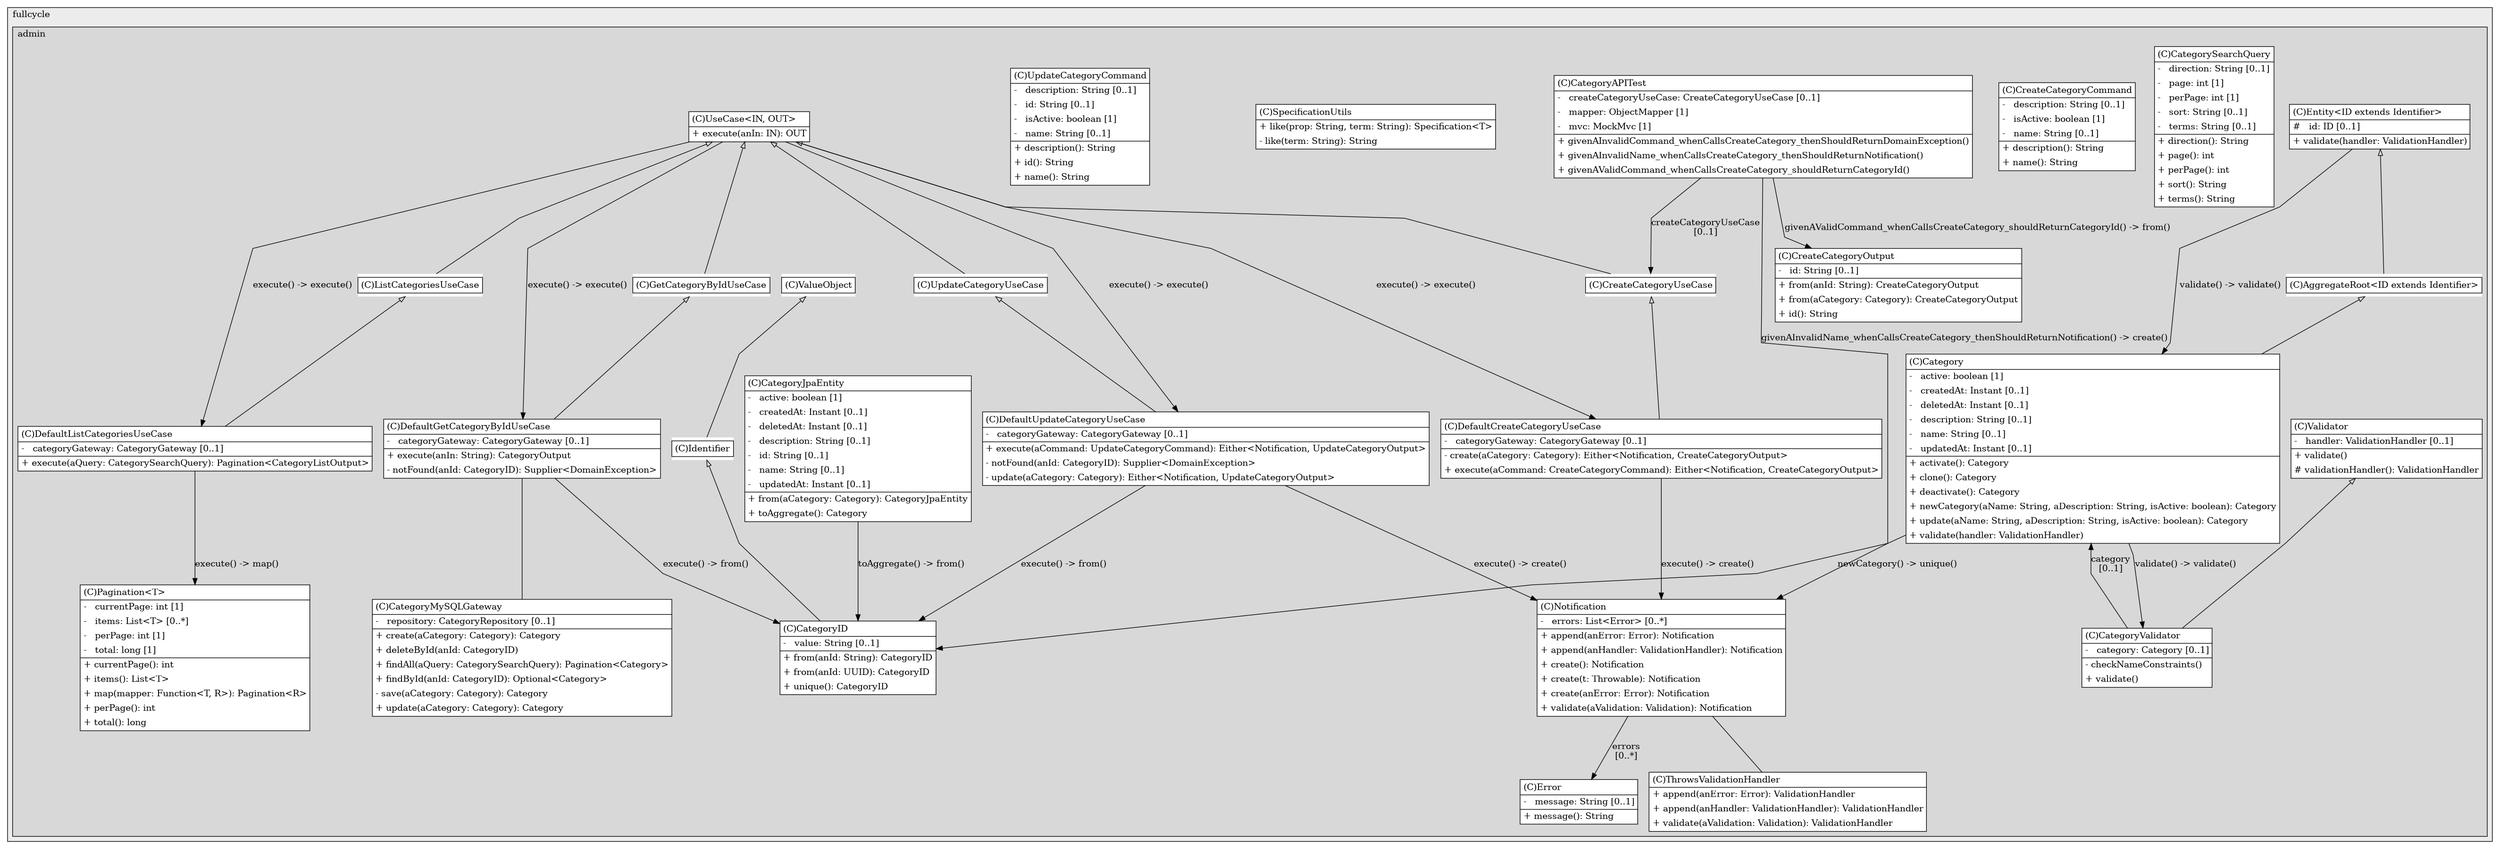 @startuml

/' diagram meta data start
config=StructureConfiguration;
{
  "projectClassification": {
    "searchMode": "OpenProject", // OpenProject, AllProjects
    "includedProjects": "",
    "pathEndKeywords": "*.impl",
    "isClientPath": "",
    "isClientName": "",
    "isTestPath": "",
    "isTestName": "",
    "isMappingPath": "",
    "isMappingName": "",
    "isDataAccessPath": "",
    "isDataAccessName": "",
    "isDataStructurePath": "",
    "isDataStructureName": "",
    "isInterfaceStructuresPath": "",
    "isInterfaceStructuresName": "",
    "isEntryPointPath": "",
    "isEntryPointName": "",
    "treatFinalFieldsAsMandatory": false
  },
  "graphRestriction": {
    "classPackageExcludeFilter": "",
    "classPackageIncludeFilter": "",
    "classNameExcludeFilter": "",
    "classNameIncludeFilter": "",
    "methodNameExcludeFilter": "",
    "methodNameIncludeFilter": "",
    "removeByInheritance": "", // inheritance/annotation based filtering is done in a second step
    "removeByAnnotation": "",
    "removeByClassPackage": "", // cleanup the graph after inheritance/annotation based filtering is done
    "removeByClassName": "",
    "cutMappings": false,
    "cutEnum": true,
    "cutTests": true,
    "cutClient": true,
    "cutDataAccess": false,
    "cutInterfaceStructures": false,
    "cutDataStructures": false,
    "cutGetterAndSetter": true,
    "cutConstructors": true
  },
  "graphTraversal": {
    "forwardDepth": 6,
    "backwardDepth": 6,
    "classPackageExcludeFilter": "",
    "classPackageIncludeFilter": "",
    "classNameExcludeFilter": "",
    "classNameIncludeFilter": "",
    "methodNameExcludeFilter": "",
    "methodNameIncludeFilter": "",
    "hideMappings": false,
    "hideDataStructures": false,
    "hidePrivateMethods": true,
    "hideInterfaceCalls": true, // indirection: implementation -> interface (is hidden) -> implementation
    "onlyShowApplicationEntryPoints": false, // root node is included
    "useMethodCallsForStructureDiagram": "ForwardOnly" // ForwardOnly, BothDirections, No
  },
  "details": {
    "aggregation": "GroupByClass", // ByClass, GroupByClass, None
    "showClassGenericTypes": true,
    "showMethods": true,
    "showMethodParameterNames": true,
    "showMethodParameterTypes": true,
    "showMethodReturnType": true,
    "showPackageLevels": 2,
    "showDetailedClassStructure": true
  },
  "rootClass": "com.fullcycle.admin.catalogo.infrastructure.api.CategoryAPITest",
  "extensionCallbackMethod": "" // qualified.class.name#methodName - signature: public static String method(String)
}
diagram meta data end '/



digraph g {
    rankdir="TB"
    splines=polyline
    

'nodes 
subgraph cluster_1673152585 { 
   	label=fullcycle
	labeljust=l
	fillcolor="#ececec"
	style=filled
   
   subgraph cluster_1299825240 { 
   	label=admin
	labeljust=l
	fillcolor="#d8d8d8"
	style=filled
   
   AggregateRoot2144456249[
	label=<<TABLE BORDER="1" CELLBORDER="0" CELLPADDING="4" CELLSPACING="0">
<TR><TD ALIGN="LEFT" >(C)AggregateRoot&lt;ID extends Identifier&gt;</TD></TR>
</TABLE>>
	style=filled
	margin=0
	shape=plaintext
	fillcolor="#FFFFFF"
];

Category536948461[
	label=<<TABLE BORDER="1" CELLBORDER="0" CELLPADDING="4" CELLSPACING="0">
<TR><TD ALIGN="LEFT" >(C)Category</TD></TR>
<HR/>
<TR><TD ALIGN="LEFT" >-   active: boolean [1]</TD></TR>
<TR><TD ALIGN="LEFT" >-   createdAt: Instant [0..1]</TD></TR>
<TR><TD ALIGN="LEFT" >-   deletedAt: Instant [0..1]</TD></TR>
<TR><TD ALIGN="LEFT" >-   description: String [0..1]</TD></TR>
<TR><TD ALIGN="LEFT" >-   name: String [0..1]</TD></TR>
<TR><TD ALIGN="LEFT" >-   updatedAt: Instant [0..1]</TD></TR>
<HR/>
<TR><TD ALIGN="LEFT" >+ activate(): Category</TD></TR>
<TR><TD ALIGN="LEFT" >+ clone(): Category</TD></TR>
<TR><TD ALIGN="LEFT" >+ deactivate(): Category</TD></TR>
<TR><TD ALIGN="LEFT" >+ newCategory(aName: String, aDescription: String, isActive: boolean): Category</TD></TR>
<TR><TD ALIGN="LEFT" >+ update(aName: String, aDescription: String, isActive: boolean): Category</TD></TR>
<TR><TD ALIGN="LEFT" >+ validate(handler: ValidationHandler)</TD></TR>
</TABLE>>
	style=filled
	margin=0
	shape=plaintext
	fillcolor="#FFFFFF"
];

CategoryAPITest1830006460[
	label=<<TABLE BORDER="1" CELLBORDER="0" CELLPADDING="4" CELLSPACING="0">
<TR><TD ALIGN="LEFT" >(C)CategoryAPITest</TD></TR>
<HR/>
<TR><TD ALIGN="LEFT" >-   createCategoryUseCase: CreateCategoryUseCase [0..1]</TD></TR>
<TR><TD ALIGN="LEFT" >-   mapper: ObjectMapper [1]</TD></TR>
<TR><TD ALIGN="LEFT" >-   mvc: MockMvc [1]</TD></TR>
<HR/>
<TR><TD ALIGN="LEFT" >+ givenAInvalidCommand_whenCallsCreateCategory_thenShouldReturnDomainException()</TD></TR>
<TR><TD ALIGN="LEFT" >+ givenAInvalidName_whenCallsCreateCategory_thenShouldReturnNotification()</TD></TR>
<TR><TD ALIGN="LEFT" >+ givenAValidCommand_whenCallsCreateCategory_shouldReturnCategoryId()</TD></TR>
</TABLE>>
	style=filled
	margin=0
	shape=plaintext
	fillcolor="#FFFFFF"
];

CategoryID536948461[
	label=<<TABLE BORDER="1" CELLBORDER="0" CELLPADDING="4" CELLSPACING="0">
<TR><TD ALIGN="LEFT" >(C)CategoryID</TD></TR>
<HR/>
<TR><TD ALIGN="LEFT" >-   value: String [0..1]</TD></TR>
<HR/>
<TR><TD ALIGN="LEFT" >+ from(anId: String): CategoryID</TD></TR>
<TR><TD ALIGN="LEFT" >+ from(anId: UUID): CategoryID</TD></TR>
<TR><TD ALIGN="LEFT" >+ unique(): CategoryID</TD></TR>
</TABLE>>
	style=filled
	margin=0
	shape=plaintext
	fillcolor="#FFFFFF"
];

CategoryJpaEntity1496822843[
	label=<<TABLE BORDER="1" CELLBORDER="0" CELLPADDING="4" CELLSPACING="0">
<TR><TD ALIGN="LEFT" >(C)CategoryJpaEntity</TD></TR>
<HR/>
<TR><TD ALIGN="LEFT" >-   active: boolean [1]</TD></TR>
<TR><TD ALIGN="LEFT" >-   createdAt: Instant [0..1]</TD></TR>
<TR><TD ALIGN="LEFT" >-   deletedAt: Instant [0..1]</TD></TR>
<TR><TD ALIGN="LEFT" >-   description: String [0..1]</TD></TR>
<TR><TD ALIGN="LEFT" >-   id: String [0..1]</TD></TR>
<TR><TD ALIGN="LEFT" >-   name: String [0..1]</TD></TR>
<TR><TD ALIGN="LEFT" >-   updatedAt: Instant [0..1]</TD></TR>
<HR/>
<TR><TD ALIGN="LEFT" >+ from(aCategory: Category): CategoryJpaEntity</TD></TR>
<TR><TD ALIGN="LEFT" >+ toAggregate(): Category</TD></TR>
</TABLE>>
	style=filled
	margin=0
	shape=plaintext
	fillcolor="#FFFFFF"
];

CategoryMySQLGateway604909548[
	label=<<TABLE BORDER="1" CELLBORDER="0" CELLPADDING="4" CELLSPACING="0">
<TR><TD ALIGN="LEFT" >(C)CategoryMySQLGateway</TD></TR>
<HR/>
<TR><TD ALIGN="LEFT" >-   repository: CategoryRepository [0..1]</TD></TR>
<HR/>
<TR><TD ALIGN="LEFT" >+ create(aCategory: Category): Category</TD></TR>
<TR><TD ALIGN="LEFT" >+ deleteById(anId: CategoryID)</TD></TR>
<TR><TD ALIGN="LEFT" >+ findAll(aQuery: CategorySearchQuery): Pagination&lt;Category&gt;</TD></TR>
<TR><TD ALIGN="LEFT" >+ findById(anId: CategoryID): Optional&lt;Category&gt;</TD></TR>
<TR><TD ALIGN="LEFT" >- save(aCategory: Category): Category</TD></TR>
<TR><TD ALIGN="LEFT" >+ update(aCategory: Category): Category</TD></TR>
</TABLE>>
	style=filled
	margin=0
	shape=plaintext
	fillcolor="#FFFFFF"
];

CategorySearchQuery536948461[
	label=<<TABLE BORDER="1" CELLBORDER="0" CELLPADDING="4" CELLSPACING="0">
<TR><TD ALIGN="LEFT" >(C)CategorySearchQuery</TD></TR>
<HR/>
<TR><TD ALIGN="LEFT" >-   direction: String [0..1]</TD></TR>
<TR><TD ALIGN="LEFT" >-   page: int [1]</TD></TR>
<TR><TD ALIGN="LEFT" >-   perPage: int [1]</TD></TR>
<TR><TD ALIGN="LEFT" >-   sort: String [0..1]</TD></TR>
<TR><TD ALIGN="LEFT" >-   terms: String [0..1]</TD></TR>
<HR/>
<TR><TD ALIGN="LEFT" >+ direction(): String</TD></TR>
<TR><TD ALIGN="LEFT" >+ page(): int</TD></TR>
<TR><TD ALIGN="LEFT" >+ perPage(): int</TD></TR>
<TR><TD ALIGN="LEFT" >+ sort(): String</TD></TR>
<TR><TD ALIGN="LEFT" >+ terms(): String</TD></TR>
</TABLE>>
	style=filled
	margin=0
	shape=plaintext
	fillcolor="#FFFFFF"
];

CategoryValidator536948461[
	label=<<TABLE BORDER="1" CELLBORDER="0" CELLPADDING="4" CELLSPACING="0">
<TR><TD ALIGN="LEFT" >(C)CategoryValidator</TD></TR>
<HR/>
<TR><TD ALIGN="LEFT" >-   category: Category [0..1]</TD></TR>
<HR/>
<TR><TD ALIGN="LEFT" >- checkNameConstraints()</TD></TR>
<TR><TD ALIGN="LEFT" >+ validate()</TD></TR>
</TABLE>>
	style=filled
	margin=0
	shape=plaintext
	fillcolor="#FFFFFF"
];

CreateCategoryCommand737426183[
	label=<<TABLE BORDER="1" CELLBORDER="0" CELLPADDING="4" CELLSPACING="0">
<TR><TD ALIGN="LEFT" >(C)CreateCategoryCommand</TD></TR>
<HR/>
<TR><TD ALIGN="LEFT" >-   description: String [0..1]</TD></TR>
<TR><TD ALIGN="LEFT" >-   isActive: boolean [1]</TD></TR>
<TR><TD ALIGN="LEFT" >-   name: String [0..1]</TD></TR>
<HR/>
<TR><TD ALIGN="LEFT" >+ description(): String</TD></TR>
<TR><TD ALIGN="LEFT" >+ name(): String</TD></TR>
</TABLE>>
	style=filled
	margin=0
	shape=plaintext
	fillcolor="#FFFFFF"
];

CreateCategoryOutput737426183[
	label=<<TABLE BORDER="1" CELLBORDER="0" CELLPADDING="4" CELLSPACING="0">
<TR><TD ALIGN="LEFT" >(C)CreateCategoryOutput</TD></TR>
<HR/>
<TR><TD ALIGN="LEFT" >-   id: String [0..1]</TD></TR>
<HR/>
<TR><TD ALIGN="LEFT" >+ from(anId: String): CreateCategoryOutput</TD></TR>
<TR><TD ALIGN="LEFT" >+ from(aCategory: Category): CreateCategoryOutput</TD></TR>
<TR><TD ALIGN="LEFT" >+ id(): String</TD></TR>
</TABLE>>
	style=filled
	margin=0
	shape=plaintext
	fillcolor="#FFFFFF"
];

CreateCategoryUseCase737426183[
	label=<<TABLE BORDER="1" CELLBORDER="0" CELLPADDING="4" CELLSPACING="0">
<TR><TD ALIGN="LEFT" >(C)CreateCategoryUseCase</TD></TR>
</TABLE>>
	style=filled
	margin=0
	shape=plaintext
	fillcolor="#FFFFFF"
];

DefaultCreateCategoryUseCase737426183[
	label=<<TABLE BORDER="1" CELLBORDER="0" CELLPADDING="4" CELLSPACING="0">
<TR><TD ALIGN="LEFT" >(C)DefaultCreateCategoryUseCase</TD></TR>
<HR/>
<TR><TD ALIGN="LEFT" >-   categoryGateway: CategoryGateway [0..1]</TD></TR>
<HR/>
<TR><TD ALIGN="LEFT" >- create(aCategory: Category): Either&lt;Notification, CreateCategoryOutput&gt;</TD></TR>
<TR><TD ALIGN="LEFT" >+ execute(aCommand: CreateCategoryCommand): Either&lt;Notification, CreateCategoryOutput&gt;</TD></TR>
</TABLE>>
	style=filled
	margin=0
	shape=plaintext
	fillcolor="#FFFFFF"
];

DefaultGetCategoryByIdUseCase2115087585[
	label=<<TABLE BORDER="1" CELLBORDER="0" CELLPADDING="4" CELLSPACING="0">
<TR><TD ALIGN="LEFT" >(C)DefaultGetCategoryByIdUseCase</TD></TR>
<HR/>
<TR><TD ALIGN="LEFT" >-   categoryGateway: CategoryGateway [0..1]</TD></TR>
<HR/>
<TR><TD ALIGN="LEFT" >+ execute(anIn: String): CategoryOutput</TD></TR>
<TR><TD ALIGN="LEFT" >- notFound(anId: CategoryID): Supplier&lt;DomainException&gt;</TD></TR>
</TABLE>>
	style=filled
	margin=0
	shape=plaintext
	fillcolor="#FFFFFF"
];

DefaultListCategoriesUseCase1143358579[
	label=<<TABLE BORDER="1" CELLBORDER="0" CELLPADDING="4" CELLSPACING="0">
<TR><TD ALIGN="LEFT" >(C)DefaultListCategoriesUseCase</TD></TR>
<HR/>
<TR><TD ALIGN="LEFT" >-   categoryGateway: CategoryGateway [0..1]</TD></TR>
<HR/>
<TR><TD ALIGN="LEFT" >+ execute(aQuery: CategorySearchQuery): Pagination&lt;CategoryListOutput&gt;</TD></TR>
</TABLE>>
	style=filled
	margin=0
	shape=plaintext
	fillcolor="#FFFFFF"
];

DefaultUpdateCategoryUseCase223978298[
	label=<<TABLE BORDER="1" CELLBORDER="0" CELLPADDING="4" CELLSPACING="0">
<TR><TD ALIGN="LEFT" >(C)DefaultUpdateCategoryUseCase</TD></TR>
<HR/>
<TR><TD ALIGN="LEFT" >-   categoryGateway: CategoryGateway [0..1]</TD></TR>
<HR/>
<TR><TD ALIGN="LEFT" >+ execute(aCommand: UpdateCategoryCommand): Either&lt;Notification, UpdateCategoryOutput&gt;</TD></TR>
<TR><TD ALIGN="LEFT" >- notFound(anId: CategoryID): Supplier&lt;DomainException&gt;</TD></TR>
<TR><TD ALIGN="LEFT" >- update(aCategory: Category): Either&lt;Notification, UpdateCategoryOutput&gt;</TD></TR>
</TABLE>>
	style=filled
	margin=0
	shape=plaintext
	fillcolor="#FFFFFF"
];

Entity2144456249[
	label=<<TABLE BORDER="1" CELLBORDER="0" CELLPADDING="4" CELLSPACING="0">
<TR><TD ALIGN="LEFT" >(C)Entity&lt;ID extends Identifier&gt;</TD></TR>
<HR/>
<TR><TD ALIGN="LEFT" >#   id: ID [0..1]</TD></TR>
<HR/>
<TR><TD ALIGN="LEFT" >+ validate(handler: ValidationHandler)</TD></TR>
</TABLE>>
	style=filled
	margin=0
	shape=plaintext
	fillcolor="#FFFFFF"
];

Error1951487154[
	label=<<TABLE BORDER="1" CELLBORDER="0" CELLPADDING="4" CELLSPACING="0">
<TR><TD ALIGN="LEFT" >(C)Error</TD></TR>
<HR/>
<TR><TD ALIGN="LEFT" >-   message: String [0..1]</TD></TR>
<HR/>
<TR><TD ALIGN="LEFT" >+ message(): String</TD></TR>
</TABLE>>
	style=filled
	margin=0
	shape=plaintext
	fillcolor="#FFFFFF"
];

GetCategoryByIdUseCase2115087585[
	label=<<TABLE BORDER="1" CELLBORDER="0" CELLPADDING="4" CELLSPACING="0">
<TR><TD ALIGN="LEFT" >(C)GetCategoryByIdUseCase</TD></TR>
</TABLE>>
	style=filled
	margin=0
	shape=plaintext
	fillcolor="#FFFFFF"
];

Identifier2144456249[
	label=<<TABLE BORDER="1" CELLBORDER="0" CELLPADDING="4" CELLSPACING="0">
<TR><TD ALIGN="LEFT" >(C)Identifier</TD></TR>
</TABLE>>
	style=filled
	margin=0
	shape=plaintext
	fillcolor="#FFFFFF"
];

ListCategoriesUseCase1143358579[
	label=<<TABLE BORDER="1" CELLBORDER="0" CELLPADDING="4" CELLSPACING="0">
<TR><TD ALIGN="LEFT" >(C)ListCategoriesUseCase</TD></TR>
</TABLE>>
	style=filled
	margin=0
	shape=plaintext
	fillcolor="#FFFFFF"
];

Notification1267800918[
	label=<<TABLE BORDER="1" CELLBORDER="0" CELLPADDING="4" CELLSPACING="0">
<TR><TD ALIGN="LEFT" >(C)Notification</TD></TR>
<HR/>
<TR><TD ALIGN="LEFT" >-   errors: List&lt;Error&gt; [0..*]</TD></TR>
<HR/>
<TR><TD ALIGN="LEFT" >+ append(anError: Error): Notification</TD></TR>
<TR><TD ALIGN="LEFT" >+ append(anHandler: ValidationHandler): Notification</TD></TR>
<TR><TD ALIGN="LEFT" >+ create(): Notification</TD></TR>
<TR><TD ALIGN="LEFT" >+ create(t: Throwable): Notification</TD></TR>
<TR><TD ALIGN="LEFT" >+ create(anError: Error): Notification</TD></TR>
<TR><TD ALIGN="LEFT" >+ validate(aValidation: Validation): Notification</TD></TR>
</TABLE>>
	style=filled
	margin=0
	shape=plaintext
	fillcolor="#FFFFFF"
];

Pagination610231697[
	label=<<TABLE BORDER="1" CELLBORDER="0" CELLPADDING="4" CELLSPACING="0">
<TR><TD ALIGN="LEFT" >(C)Pagination&lt;T&gt;</TD></TR>
<HR/>
<TR><TD ALIGN="LEFT" >-   currentPage: int [1]</TD></TR>
<TR><TD ALIGN="LEFT" >-   items: List&lt;T&gt; [0..*]</TD></TR>
<TR><TD ALIGN="LEFT" >-   perPage: int [1]</TD></TR>
<TR><TD ALIGN="LEFT" >-   total: long [1]</TD></TR>
<HR/>
<TR><TD ALIGN="LEFT" >+ currentPage(): int</TD></TR>
<TR><TD ALIGN="LEFT" >+ items(): List&lt;T&gt;</TD></TR>
<TR><TD ALIGN="LEFT" >+ map(mapper: Function&lt;T, R&gt;): Pagination&lt;R&gt;</TD></TR>
<TR><TD ALIGN="LEFT" >+ perPage(): int</TD></TR>
<TR><TD ALIGN="LEFT" >+ total(): long</TD></TR>
</TABLE>>
	style=filled
	margin=0
	shape=plaintext
	fillcolor="#FFFFFF"
];

SpecificationUtils1975990949[
	label=<<TABLE BORDER="1" CELLBORDER="0" CELLPADDING="4" CELLSPACING="0">
<TR><TD ALIGN="LEFT" >(C)SpecificationUtils</TD></TR>
<HR/>
<TR><TD ALIGN="LEFT" >+ like(prop: String, term: String): Specification&lt;T&gt;</TD></TR>
<TR><TD ALIGN="LEFT" >- like(term: String): String</TD></TR>
</TABLE>>
	style=filled
	margin=0
	shape=plaintext
	fillcolor="#FFFFFF"
];

ThrowsValidationHandler1267800918[
	label=<<TABLE BORDER="1" CELLBORDER="0" CELLPADDING="4" CELLSPACING="0">
<TR><TD ALIGN="LEFT" >(C)ThrowsValidationHandler</TD></TR>
<HR/>
<TR><TD ALIGN="LEFT" >+ append(anError: Error): ValidationHandler</TD></TR>
<TR><TD ALIGN="LEFT" >+ append(anHandler: ValidationHandler): ValidationHandler</TD></TR>
<TR><TD ALIGN="LEFT" >+ validate(aValidation: Validation): ValidationHandler</TD></TR>
</TABLE>>
	style=filled
	margin=0
	shape=plaintext
	fillcolor="#FFFFFF"
];

UpdateCategoryCommand223978298[
	label=<<TABLE BORDER="1" CELLBORDER="0" CELLPADDING="4" CELLSPACING="0">
<TR><TD ALIGN="LEFT" >(C)UpdateCategoryCommand</TD></TR>
<HR/>
<TR><TD ALIGN="LEFT" >-   description: String [0..1]</TD></TR>
<TR><TD ALIGN="LEFT" >-   id: String [0..1]</TD></TR>
<TR><TD ALIGN="LEFT" >-   isActive: boolean [1]</TD></TR>
<TR><TD ALIGN="LEFT" >-   name: String [0..1]</TD></TR>
<HR/>
<TR><TD ALIGN="LEFT" >+ description(): String</TD></TR>
<TR><TD ALIGN="LEFT" >+ id(): String</TD></TR>
<TR><TD ALIGN="LEFT" >+ name(): String</TD></TR>
</TABLE>>
	style=filled
	margin=0
	shape=plaintext
	fillcolor="#FFFFFF"
];

UpdateCategoryUseCase223978298[
	label=<<TABLE BORDER="1" CELLBORDER="0" CELLPADDING="4" CELLSPACING="0">
<TR><TD ALIGN="LEFT" >(C)UpdateCategoryUseCase</TD></TR>
</TABLE>>
	style=filled
	margin=0
	shape=plaintext
	fillcolor="#FFFFFF"
];

UseCase29315845[
	label=<<TABLE BORDER="1" CELLBORDER="0" CELLPADDING="4" CELLSPACING="0">
<TR><TD ALIGN="LEFT" >(C)UseCase&lt;IN, OUT&gt;</TD></TR>
<HR/>
<TR><TD ALIGN="LEFT" >+ execute(anIn: IN): OUT</TD></TR>
</TABLE>>
	style=filled
	margin=0
	shape=plaintext
	fillcolor="#FFFFFF"
];

Validator1951487154[
	label=<<TABLE BORDER="1" CELLBORDER="0" CELLPADDING="4" CELLSPACING="0">
<TR><TD ALIGN="LEFT" >(C)Validator</TD></TR>
<HR/>
<TR><TD ALIGN="LEFT" >-   handler: ValidationHandler [0..1]</TD></TR>
<HR/>
<TR><TD ALIGN="LEFT" >+ validate()</TD></TR>
<TR><TD ALIGN="LEFT" ># validationHandler(): ValidationHandler</TD></TR>
</TABLE>>
	style=filled
	margin=0
	shape=plaintext
	fillcolor="#FFFFFF"
];

ValueObject2144456249[
	label=<<TABLE BORDER="1" CELLBORDER="0" CELLPADDING="4" CELLSPACING="0">
<TR><TD ALIGN="LEFT" >(C)ValueObject</TD></TR>
</TABLE>>
	style=filled
	margin=0
	shape=plaintext
	fillcolor="#FFFFFF"
];
} 
} 

'edges    
AggregateRoot2144456249 -> Category536948461[arrowhead=none, arrowtail=empty, dir=both];
Category536948461 -> CategoryID536948461[label="newCategory() -> unique()"];
Category536948461 -> CategoryValidator536948461[label="validate() -> validate()"];
CategoryAPITest1830006460 -> CreateCategoryOutput737426183[label="givenAValidCommand_whenCallsCreateCategory_shouldReturnCategoryId() -> from()"];
CategoryAPITest1830006460 -> CreateCategoryUseCase737426183[label="createCategoryUseCase
[0..1]"];
CategoryAPITest1830006460 -> Notification1267800918[label="givenAInvalidName_whenCallsCreateCategory_thenShouldReturnNotification() -> create()"];
CategoryJpaEntity1496822843 -> CategoryID536948461[label="toAggregate() -> from()"];
CategoryValidator536948461 -> Category536948461[label="category
[0..1]"];
CreateCategoryUseCase737426183 -> DefaultCreateCategoryUseCase737426183[arrowhead=none, arrowtail=empty, dir=both];
DefaultCreateCategoryUseCase737426183 -> Notification1267800918[label="execute() -> create()"];
DefaultGetCategoryByIdUseCase2115087585 -> CategoryID536948461[label="execute() -> from()"];
DefaultGetCategoryByIdUseCase2115087585 -> CategoryMySQLGateway604909548[arrowhead=none];
DefaultListCategoriesUseCase1143358579 -> Pagination610231697[label="execute() -> map()"];
DefaultUpdateCategoryUseCase223978298 -> CategoryID536948461[label="execute() -> from()"];
DefaultUpdateCategoryUseCase223978298 -> Notification1267800918[label="execute() -> create()"];
Entity2144456249 -> AggregateRoot2144456249[arrowhead=none, arrowtail=empty, dir=both];
Entity2144456249 -> Category536948461[label="validate() -> validate()"];
GetCategoryByIdUseCase2115087585 -> DefaultGetCategoryByIdUseCase2115087585[arrowhead=none, arrowtail=empty, dir=both];
Identifier2144456249 -> CategoryID536948461[arrowhead=none, arrowtail=empty, dir=both];
ListCategoriesUseCase1143358579 -> DefaultListCategoriesUseCase1143358579[arrowhead=none, arrowtail=empty, dir=both];
Notification1267800918 -> Error1951487154[label="errors
[0..*]"];
Notification1267800918 -> ThrowsValidationHandler1267800918[arrowhead=none];
UpdateCategoryUseCase223978298 -> DefaultUpdateCategoryUseCase223978298[arrowhead=none, arrowtail=empty, dir=both];
UseCase29315845 -> CreateCategoryUseCase737426183[arrowhead=none, arrowtail=empty, dir=both];
UseCase29315845 -> DefaultCreateCategoryUseCase737426183[label="execute() -> execute()"];
UseCase29315845 -> DefaultGetCategoryByIdUseCase2115087585[label="execute() -> execute()"];
UseCase29315845 -> DefaultListCategoriesUseCase1143358579[label="execute() -> execute()"];
UseCase29315845 -> DefaultUpdateCategoryUseCase223978298[label="execute() -> execute()"];
UseCase29315845 -> GetCategoryByIdUseCase2115087585[arrowhead=none, arrowtail=empty, dir=both];
UseCase29315845 -> ListCategoriesUseCase1143358579[arrowhead=none, arrowtail=empty, dir=both];
UseCase29315845 -> UpdateCategoryUseCase223978298[arrowhead=none, arrowtail=empty, dir=both];
Validator1951487154 -> CategoryValidator536948461[arrowhead=none, arrowtail=empty, dir=both];
ValueObject2144456249 -> Identifier2144456249[arrowhead=none, arrowtail=empty, dir=both];
    
}
@enduml